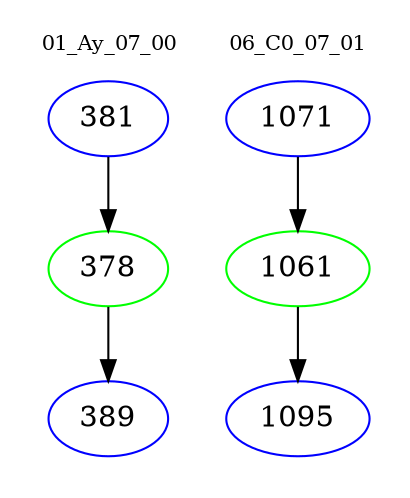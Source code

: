 digraph{
subgraph cluster_0 {
color = white
label = "01_Ay_07_00";
fontsize=10;
T0_381 [label="381", color="blue"]
T0_381 -> T0_378 [color="black"]
T0_378 [label="378", color="green"]
T0_378 -> T0_389 [color="black"]
T0_389 [label="389", color="blue"]
}
subgraph cluster_1 {
color = white
label = "06_C0_07_01";
fontsize=10;
T1_1071 [label="1071", color="blue"]
T1_1071 -> T1_1061 [color="black"]
T1_1061 [label="1061", color="green"]
T1_1061 -> T1_1095 [color="black"]
T1_1095 [label="1095", color="blue"]
}
}
